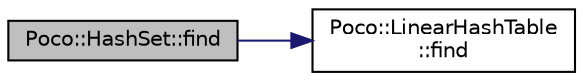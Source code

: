 digraph "Poco::HashSet::find"
{
 // LATEX_PDF_SIZE
  edge [fontname="Helvetica",fontsize="10",labelfontname="Helvetica",labelfontsize="10"];
  node [fontname="Helvetica",fontsize="10",shape=record];
  rankdir="LR";
  Node1 [label="Poco::HashSet::find",height=0.2,width=0.4,color="black", fillcolor="grey75", style="filled", fontcolor="black",tooltip="Finds an entry in the table."];
  Node1 -> Node2 [color="midnightblue",fontsize="10",style="solid"];
  Node2 [label="Poco::LinearHashTable\l::find",height=0.2,width=0.4,color="black", fillcolor="white", style="filled",URL="$classPoco_1_1LinearHashTable.html#ad1c9de1d81fbfbf9862b863fd473879e",tooltip="Finds an entry in the table."];
}
